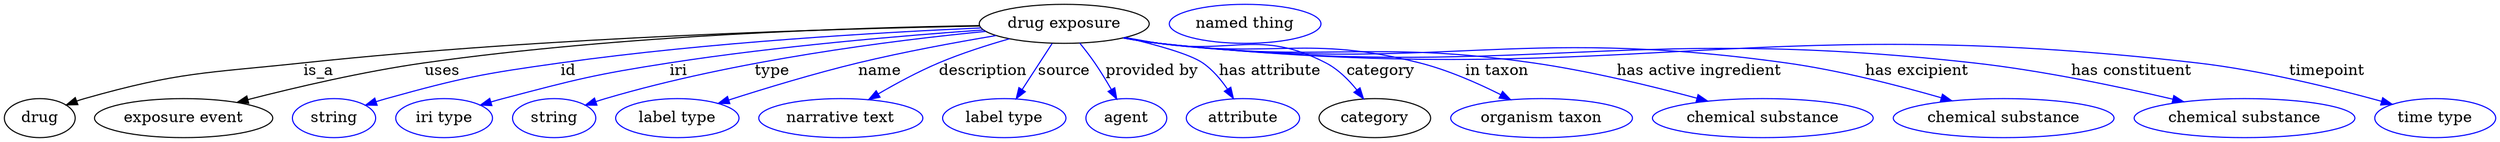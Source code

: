 digraph {
	graph [bb="0,0,1861.2,123"];
	node [label="\N"];
	"drug exposure"	 [height=0.5,
		label="drug exposure",
		pos="800,105",
		width=1.6971];
	drug	 [height=0.5,
		pos="27,18",
		width=0.75];
	"drug exposure" -> drug	 [label=is_a,
		lp="239,61.5",
		pos="e,47.915,29.626 738.79,103.85 633.84,101.27 412.99,93.208 228,69 153.85,59.296 133.74,60.271 63,36 61.116,35.354 59.206,34.628 57.298,\
33.849"];
	"exposure event"	 [height=0.5,
		pos="136,18",
		width=1.7693];
	"drug exposure" -> "exposure event"	 [label=uses,
		lp="332,61.5",
		pos="e,177.13,31.894 739.39,101.94 628.92,96.105 398.93,82.762 320,69 274.33,61.037 223.65,46.554 187.06,35.051"];
	id	 [color=blue,
		height=0.5,
		label=string,
		pos="248,18",
		width=0.84854];
	"drug exposure" -> id	 [color=blue,
		label=id,
		lp="427.5,61.5",
		pos="e,271.83,29.571 739.74,101.99 664.84,97.623 533.3,87.9 422,69 361.53,58.732 345.98,56 288,36 285.75,35.225 283.46,34.371 281.16,\
33.469",
		style=solid];
	iri	 [color=blue,
		height=0.5,
		label="iri type",
		pos="333,18",
		width=1.011];
	"drug exposure" -> iri	 [color=blue,
		label=iri,
		lp="511.5,61.5",
		pos="e,360.88,29.788 741.15,100.14 681.36,94.655 586.23,84.439 505,69 447.71,58.11 433.41,54.199 378,36 375.46,35.167 372.87,34.264 370.26,\
33.322",
		style=solid];
	type	 [color=blue,
		height=0.5,
		label=string,
		pos="418,18",
		width=0.84854];
	"drug exposure" -> type	 [color=blue,
		label=type,
		lp="581,61.5",
		pos="e,441.86,29.488 742.68,98.539 673.63,89.605 554.85,70.53 458,36 455.76,35.202 453.47,34.33 451.18,33.416",
		style=solid];
	name	 [color=blue,
		height=0.5,
		label="label type",
		pos="512,18",
		width=1.2638];
	"drug exposure" -> name	 [color=blue,
		label=name,
		lp="666.5,61.5",
		pos="e,543.95,30.908 750.29,94.489 721.14,87.953 683.73,78.922 651,69 617.81,58.937 580.99,45.314 553.59,34.679",
		style=solid];
	description	 [color=blue,
		height=0.5,
		label="narrative text",
		pos="633,18",
		width=1.6068];
	"drug exposure" -> description	 [color=blue,
		label=description,
		lp="740.5,61.5",
		pos="e,655.5,34.676 760.23,91.105 744.29,85.02 725.95,77.359 710,69 694.27,60.757 677.74,50.102 664.05,40.664",
		style=solid];
	source	 [color=blue,
		height=0.5,
		label="label type",
		pos="754,18",
		width=1.2638];
	"drug exposure" -> source	 [color=blue,
		label=source,
		lp="798,61.5",
		pos="e,763.36,35.706 790.47,86.974 784.01,74.761 775.37,58.412 768.12,44.697",
		style=solid];
	"provided by"	 [color=blue,
		height=0.5,
		label=agent,
		pos="847,18",
		width=0.83048];
	"drug exposure" -> "provided by"	 [color=blue,
		label="provided by",
		lp="861,61.5",
		pos="e,837.84,35.513 810.04,87.094 813.25,81.331 816.8,74.908 820,69 824.33,61.025 828.97,52.31 833.17,44.376",
		style=solid];
	"has attribute"	 [color=blue,
		height=0.5,
		label=attribute,
		pos="935,18",
		width=1.1193];
	"drug exposure" -> "has attribute"	 [color=blue,
		label="has attribute",
		lp="946.5,61.5",
		pos="e,925.76,35.683 847.72,93.7 864.7,88.134 883.26,80.153 898,69 906.77,62.368 914.35,53.083 920.33,44.25",
		style=solid];
	category	 [height=0.5,
		pos="1034,18",
		width=1.1374];
	"drug exposure" -> category	 [color=blue,
		label=category,
		lp="1028.5,61.5",
		pos="e,1021.6,35.521 845.04,92.747 853.31,90.689 861.89,88.679 870,87 920.23,76.601 938.41,92.502 984,69 995.88,62.875 1006.6,52.863 \
1015.1,43.325",
		style=solid];
	"in taxon"	 [color=blue,
		height=0.5,
		label="organism taxon",
		pos="1159,18",
		width=1.8234];
	"drug exposure" -> "in taxon"	 [color=blue,
		label="in taxon",
		lp="1117.5,61.5",
		pos="e,1132.1,34.705 844.21,92.526 852.72,90.441 861.6,88.478 870,87 951.8,72.615 976.14,91.802 1056,69 1079.5,62.284 1104.1,50.306 1123.4,\
39.645",
		style=solid];
	"has active ingredient"	 [color=blue,
		height=0.5,
		label="chemical substance",
		pos="1322,18",
		width=2.2026];
	"drug exposure" -> "has active ingredient"	 [color=blue,
		label="has active ingredient",
		lp="1265.5,61.5",
		pos="e,1278.7,33.216 843.8,92.408 852.42,90.306 861.45,88.368 870,87 990.51,67.72 1023.8,89.926 1144,69 1186.8,61.543 1234.1,47.726 1269.2,\
36.352",
		style=solid];
	"has excipient"	 [color=blue,
		height=0.5,
		label="chemical substance",
		pos="1499,18",
		width=2.2026];
	"drug exposure" -> "has excipient"	 [color=blue,
		label="has excipient",
		lp="1425,61.5",
		pos="e,1457.4,33.433 843.4,92.319 852.14,90.197 861.31,88.274 870,87 1070.7,57.579 1125.9,101.93 1326,69 1367.8,62.129 1413.6,48.298 \
1447.7,36.77",
		style=solid];
	"has constituent"	 [color=blue,
		height=0.5,
		label="chemical substance",
		pos="1676,18",
		width=2.2026];
	"drug exposure" -> "has constituent"	 [color=blue,
		label="has constituent",
		lp="1583,61.5",
		pos="e,1628.4,32.511 843.39,92.256 852.13,90.139 861.3,88.234 870,87 1131.9,49.829 1202.8,104.27 1465,69 1517.7,61.907 1576.5,47.127 \
1618.6,35.295",
		style=solid];
	timepoint	 [color=blue,
		height=0.5,
		label="time type",
		pos="1817,18",
		width=1.2277];
	"drug exposure" -> timepoint	 [color=blue,
		label=timepoint,
		lp="1728.5,61.5",
		pos="e,1783.7,29.862 843.38,92.211 852.12,90.098 861.3,88.206 870,87 1203.8,40.738 1293.9,112.98 1628,69 1679.2,62.261 1736.2,45.559 \
1774.1,33.093",
		style=solid];
	"named thing_category"	 [color=blue,
		height=0.5,
		label="named thing",
		pos="934,105",
		width=1.5346];
}
